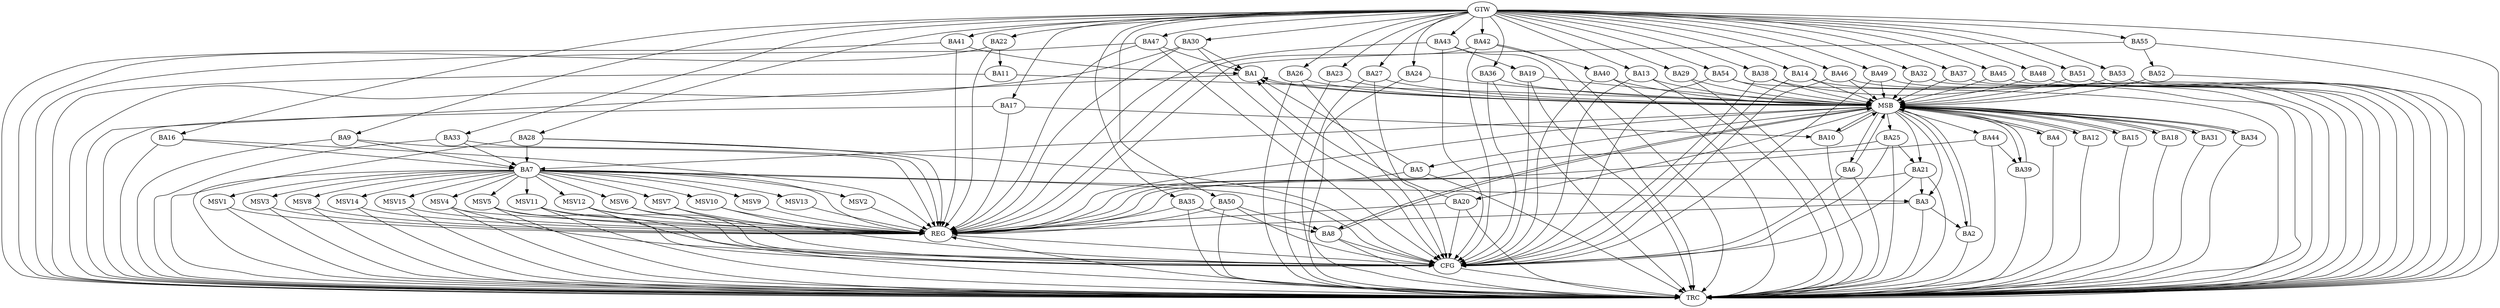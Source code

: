 strict digraph G {
  BA1 [ label="BA1" ];
  BA2 [ label="BA2" ];
  BA3 [ label="BA3" ];
  BA4 [ label="BA4" ];
  BA5 [ label="BA5" ];
  BA6 [ label="BA6" ];
  BA7 [ label="BA7" ];
  BA8 [ label="BA8" ];
  BA9 [ label="BA9" ];
  BA10 [ label="BA10" ];
  BA11 [ label="BA11" ];
  BA12 [ label="BA12" ];
  BA13 [ label="BA13" ];
  BA14 [ label="BA14" ];
  BA15 [ label="BA15" ];
  BA16 [ label="BA16" ];
  BA17 [ label="BA17" ];
  BA18 [ label="BA18" ];
  BA19 [ label="BA19" ];
  BA20 [ label="BA20" ];
  BA21 [ label="BA21" ];
  BA22 [ label="BA22" ];
  BA23 [ label="BA23" ];
  BA24 [ label="BA24" ];
  BA25 [ label="BA25" ];
  BA26 [ label="BA26" ];
  BA27 [ label="BA27" ];
  BA28 [ label="BA28" ];
  BA29 [ label="BA29" ];
  BA30 [ label="BA30" ];
  BA31 [ label="BA31" ];
  BA32 [ label="BA32" ];
  BA33 [ label="BA33" ];
  BA34 [ label="BA34" ];
  BA35 [ label="BA35" ];
  BA36 [ label="BA36" ];
  BA37 [ label="BA37" ];
  BA38 [ label="BA38" ];
  BA39 [ label="BA39" ];
  BA40 [ label="BA40" ];
  BA41 [ label="BA41" ];
  BA42 [ label="BA42" ];
  BA43 [ label="BA43" ];
  BA44 [ label="BA44" ];
  BA45 [ label="BA45" ];
  BA46 [ label="BA46" ];
  BA47 [ label="BA47" ];
  BA48 [ label="BA48" ];
  BA49 [ label="BA49" ];
  BA50 [ label="BA50" ];
  BA51 [ label="BA51" ];
  BA52 [ label="BA52" ];
  BA53 [ label="BA53" ];
  BA54 [ label="BA54" ];
  BA55 [ label="BA55" ];
  GTW [ label="GTW" ];
  REG [ label="REG" ];
  MSB [ label="MSB" ];
  CFG [ label="CFG" ];
  TRC [ label="TRC" ];
  MSV1 [ label="MSV1" ];
  MSV2 [ label="MSV2" ];
  MSV3 [ label="MSV3" ];
  MSV4 [ label="MSV4" ];
  MSV5 [ label="MSV5" ];
  MSV6 [ label="MSV6" ];
  MSV7 [ label="MSV7" ];
  MSV8 [ label="MSV8" ];
  MSV9 [ label="MSV9" ];
  MSV10 [ label="MSV10" ];
  MSV11 [ label="MSV11" ];
  MSV12 [ label="MSV12" ];
  MSV13 [ label="MSV13" ];
  MSV14 [ label="MSV14" ];
  MSV15 [ label="MSV15" ];
  BA3 -> BA2;
  BA5 -> BA1;
  BA7 -> BA3;
  BA9 -> BA7;
  BA16 -> BA7;
  BA17 -> BA10;
  BA20 -> BA1;
  BA21 -> BA3;
  BA22 -> BA11;
  BA25 -> BA21;
  BA28 -> BA7;
  BA30 -> BA1;
  BA33 -> BA7;
  BA35 -> BA8;
  BA41 -> BA1;
  BA42 -> BA40;
  BA43 -> BA19;
  BA44 -> BA39;
  BA47 -> BA1;
  BA50 -> BA8;
  BA55 -> BA52;
  GTW -> BA9;
  GTW -> BA13;
  GTW -> BA14;
  GTW -> BA16;
  GTW -> BA17;
  GTW -> BA22;
  GTW -> BA23;
  GTW -> BA24;
  GTW -> BA26;
  GTW -> BA27;
  GTW -> BA28;
  GTW -> BA29;
  GTW -> BA30;
  GTW -> BA32;
  GTW -> BA33;
  GTW -> BA35;
  GTW -> BA36;
  GTW -> BA37;
  GTW -> BA38;
  GTW -> BA41;
  GTW -> BA42;
  GTW -> BA43;
  GTW -> BA45;
  GTW -> BA46;
  GTW -> BA47;
  GTW -> BA48;
  GTW -> BA49;
  GTW -> BA50;
  GTW -> BA51;
  GTW -> BA53;
  GTW -> BA54;
  GTW -> BA55;
  BA3 -> REG;
  BA5 -> REG;
  BA7 -> REG;
  BA9 -> REG;
  BA16 -> REG;
  BA17 -> REG;
  BA20 -> REG;
  BA21 -> REG;
  BA22 -> REG;
  BA25 -> REG;
  BA28 -> REG;
  BA30 -> REG;
  BA33 -> REG;
  BA35 -> REG;
  BA41 -> REG;
  BA42 -> REG;
  BA43 -> REG;
  BA44 -> REG;
  BA47 -> REG;
  BA50 -> REG;
  BA55 -> REG;
  BA1 -> MSB;
  MSB -> BA2;
  MSB -> REG;
  BA2 -> MSB;
  MSB -> BA1;
  BA4 -> MSB;
  MSB -> BA3;
  BA6 -> MSB;
  MSB -> BA4;
  BA8 -> MSB;
  BA10 -> MSB;
  MSB -> BA8;
  BA11 -> MSB;
  BA12 -> MSB;
  MSB -> BA5;
  BA13 -> MSB;
  BA14 -> MSB;
  MSB -> BA6;
  BA15 -> MSB;
  BA18 -> MSB;
  BA19 -> MSB;
  MSB -> BA7;
  BA23 -> MSB;
  BA24 -> MSB;
  MSB -> BA15;
  BA26 -> MSB;
  BA27 -> MSB;
  MSB -> BA18;
  BA29 -> MSB;
  BA31 -> MSB;
  MSB -> BA10;
  BA32 -> MSB;
  MSB -> BA21;
  BA34 -> MSB;
  MSB -> BA12;
  BA36 -> MSB;
  BA37 -> MSB;
  MSB -> BA34;
  BA38 -> MSB;
  MSB -> BA25;
  BA39 -> MSB;
  MSB -> BA20;
  BA40 -> MSB;
  MSB -> BA39;
  BA45 -> MSB;
  BA46 -> MSB;
  BA48 -> MSB;
  MSB -> BA44;
  BA49 -> MSB;
  BA51 -> MSB;
  BA52 -> MSB;
  BA53 -> MSB;
  MSB -> BA31;
  BA54 -> MSB;
  BA30 -> CFG;
  BA6 -> CFG;
  BA20 -> CFG;
  BA26 -> CFG;
  BA43 -> CFG;
  BA47 -> CFG;
  BA27 -> CFG;
  BA46 -> CFG;
  BA13 -> CFG;
  BA49 -> CFG;
  BA7 -> CFG;
  BA21 -> CFG;
  BA42 -> CFG;
  BA14 -> CFG;
  BA28 -> CFG;
  BA50 -> CFG;
  BA54 -> CFG;
  BA38 -> CFG;
  BA40 -> CFG;
  BA25 -> CFG;
  BA8 -> CFG;
  BA19 -> CFG;
  BA36 -> CFG;
  REG -> CFG;
  BA1 -> TRC;
  BA2 -> TRC;
  BA3 -> TRC;
  BA4 -> TRC;
  BA5 -> TRC;
  BA6 -> TRC;
  BA7 -> TRC;
  BA8 -> TRC;
  BA9 -> TRC;
  BA10 -> TRC;
  BA11 -> TRC;
  BA12 -> TRC;
  BA13 -> TRC;
  BA14 -> TRC;
  BA15 -> TRC;
  BA16 -> TRC;
  BA17 -> TRC;
  BA18 -> TRC;
  BA19 -> TRC;
  BA20 -> TRC;
  BA21 -> TRC;
  BA22 -> TRC;
  BA23 -> TRC;
  BA24 -> TRC;
  BA25 -> TRC;
  BA26 -> TRC;
  BA27 -> TRC;
  BA28 -> TRC;
  BA29 -> TRC;
  BA30 -> TRC;
  BA31 -> TRC;
  BA32 -> TRC;
  BA33 -> TRC;
  BA34 -> TRC;
  BA35 -> TRC;
  BA36 -> TRC;
  BA37 -> TRC;
  BA38 -> TRC;
  BA39 -> TRC;
  BA40 -> TRC;
  BA41 -> TRC;
  BA42 -> TRC;
  BA43 -> TRC;
  BA44 -> TRC;
  BA45 -> TRC;
  BA46 -> TRC;
  BA47 -> TRC;
  BA48 -> TRC;
  BA49 -> TRC;
  BA50 -> TRC;
  BA51 -> TRC;
  BA52 -> TRC;
  BA53 -> TRC;
  BA54 -> TRC;
  BA55 -> TRC;
  GTW -> TRC;
  CFG -> TRC;
  TRC -> REG;
  BA7 -> MSV1;
  BA7 -> MSV2;
  BA7 -> MSV3;
  BA7 -> MSV4;
  BA7 -> MSV5;
  BA7 -> MSV6;
  BA7 -> MSV7;
  BA7 -> MSV8;
  BA7 -> MSV9;
  MSV1 -> REG;
  MSV1 -> TRC;
  MSV2 -> REG;
  MSV3 -> REG;
  MSV3 -> TRC;
  MSV4 -> REG;
  MSV4 -> TRC;
  MSV4 -> CFG;
  MSV5 -> REG;
  MSV5 -> TRC;
  MSV5 -> CFG;
  MSV6 -> REG;
  MSV6 -> CFG;
  MSV7 -> REG;
  MSV7 -> CFG;
  MSV8 -> REG;
  MSV8 -> TRC;
  MSV9 -> REG;
  BA7 -> MSV10;
  MSV10 -> REG;
  MSV10 -> CFG;
  BA7 -> MSV11;
  BA7 -> MSV12;
  BA7 -> MSV13;
  BA7 -> MSV14;
  MSV11 -> REG;
  MSV11 -> TRC;
  MSV11 -> CFG;
  MSV12 -> REG;
  MSV12 -> TRC;
  MSV12 -> CFG;
  MSV13 -> REG;
  MSV14 -> REG;
  MSV14 -> TRC;
  BA7 -> MSV15;
  MSV15 -> REG;
  MSV15 -> TRC;
}
